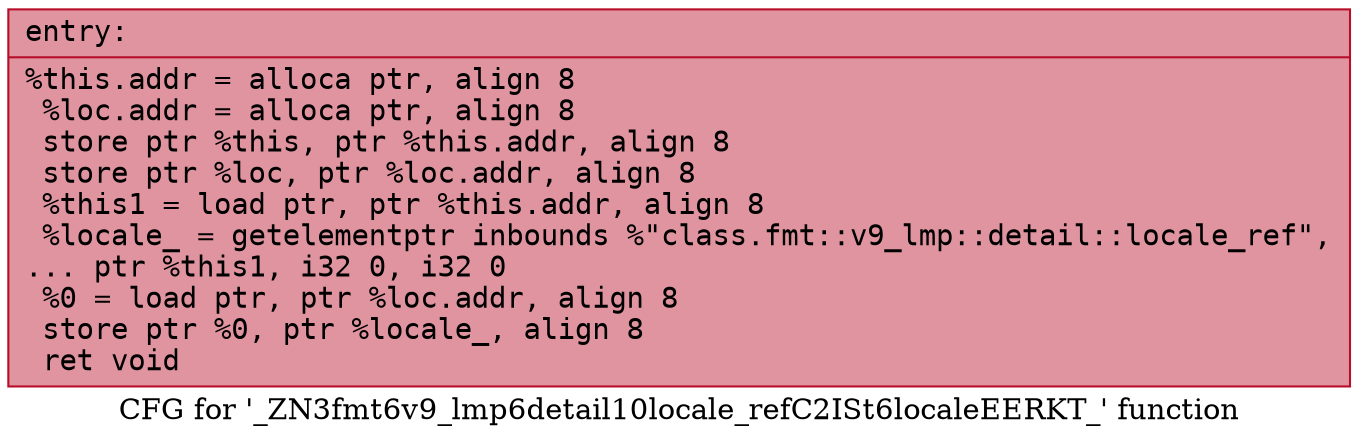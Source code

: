 digraph "CFG for '_ZN3fmt6v9_lmp6detail10locale_refC2ISt6localeEERKT_' function" {
	label="CFG for '_ZN3fmt6v9_lmp6detail10locale_refC2ISt6localeEERKT_' function";

	Node0x55fec3027990 [shape=record,color="#b70d28ff", style=filled, fillcolor="#b70d2870" fontname="Courier",label="{entry:\l|  %this.addr = alloca ptr, align 8\l  %loc.addr = alloca ptr, align 8\l  store ptr %this, ptr %this.addr, align 8\l  store ptr %loc, ptr %loc.addr, align 8\l  %this1 = load ptr, ptr %this.addr, align 8\l  %locale_ = getelementptr inbounds %\"class.fmt::v9_lmp::detail::locale_ref\",\l... ptr %this1, i32 0, i32 0\l  %0 = load ptr, ptr %loc.addr, align 8\l  store ptr %0, ptr %locale_, align 8\l  ret void\l}"];
}
